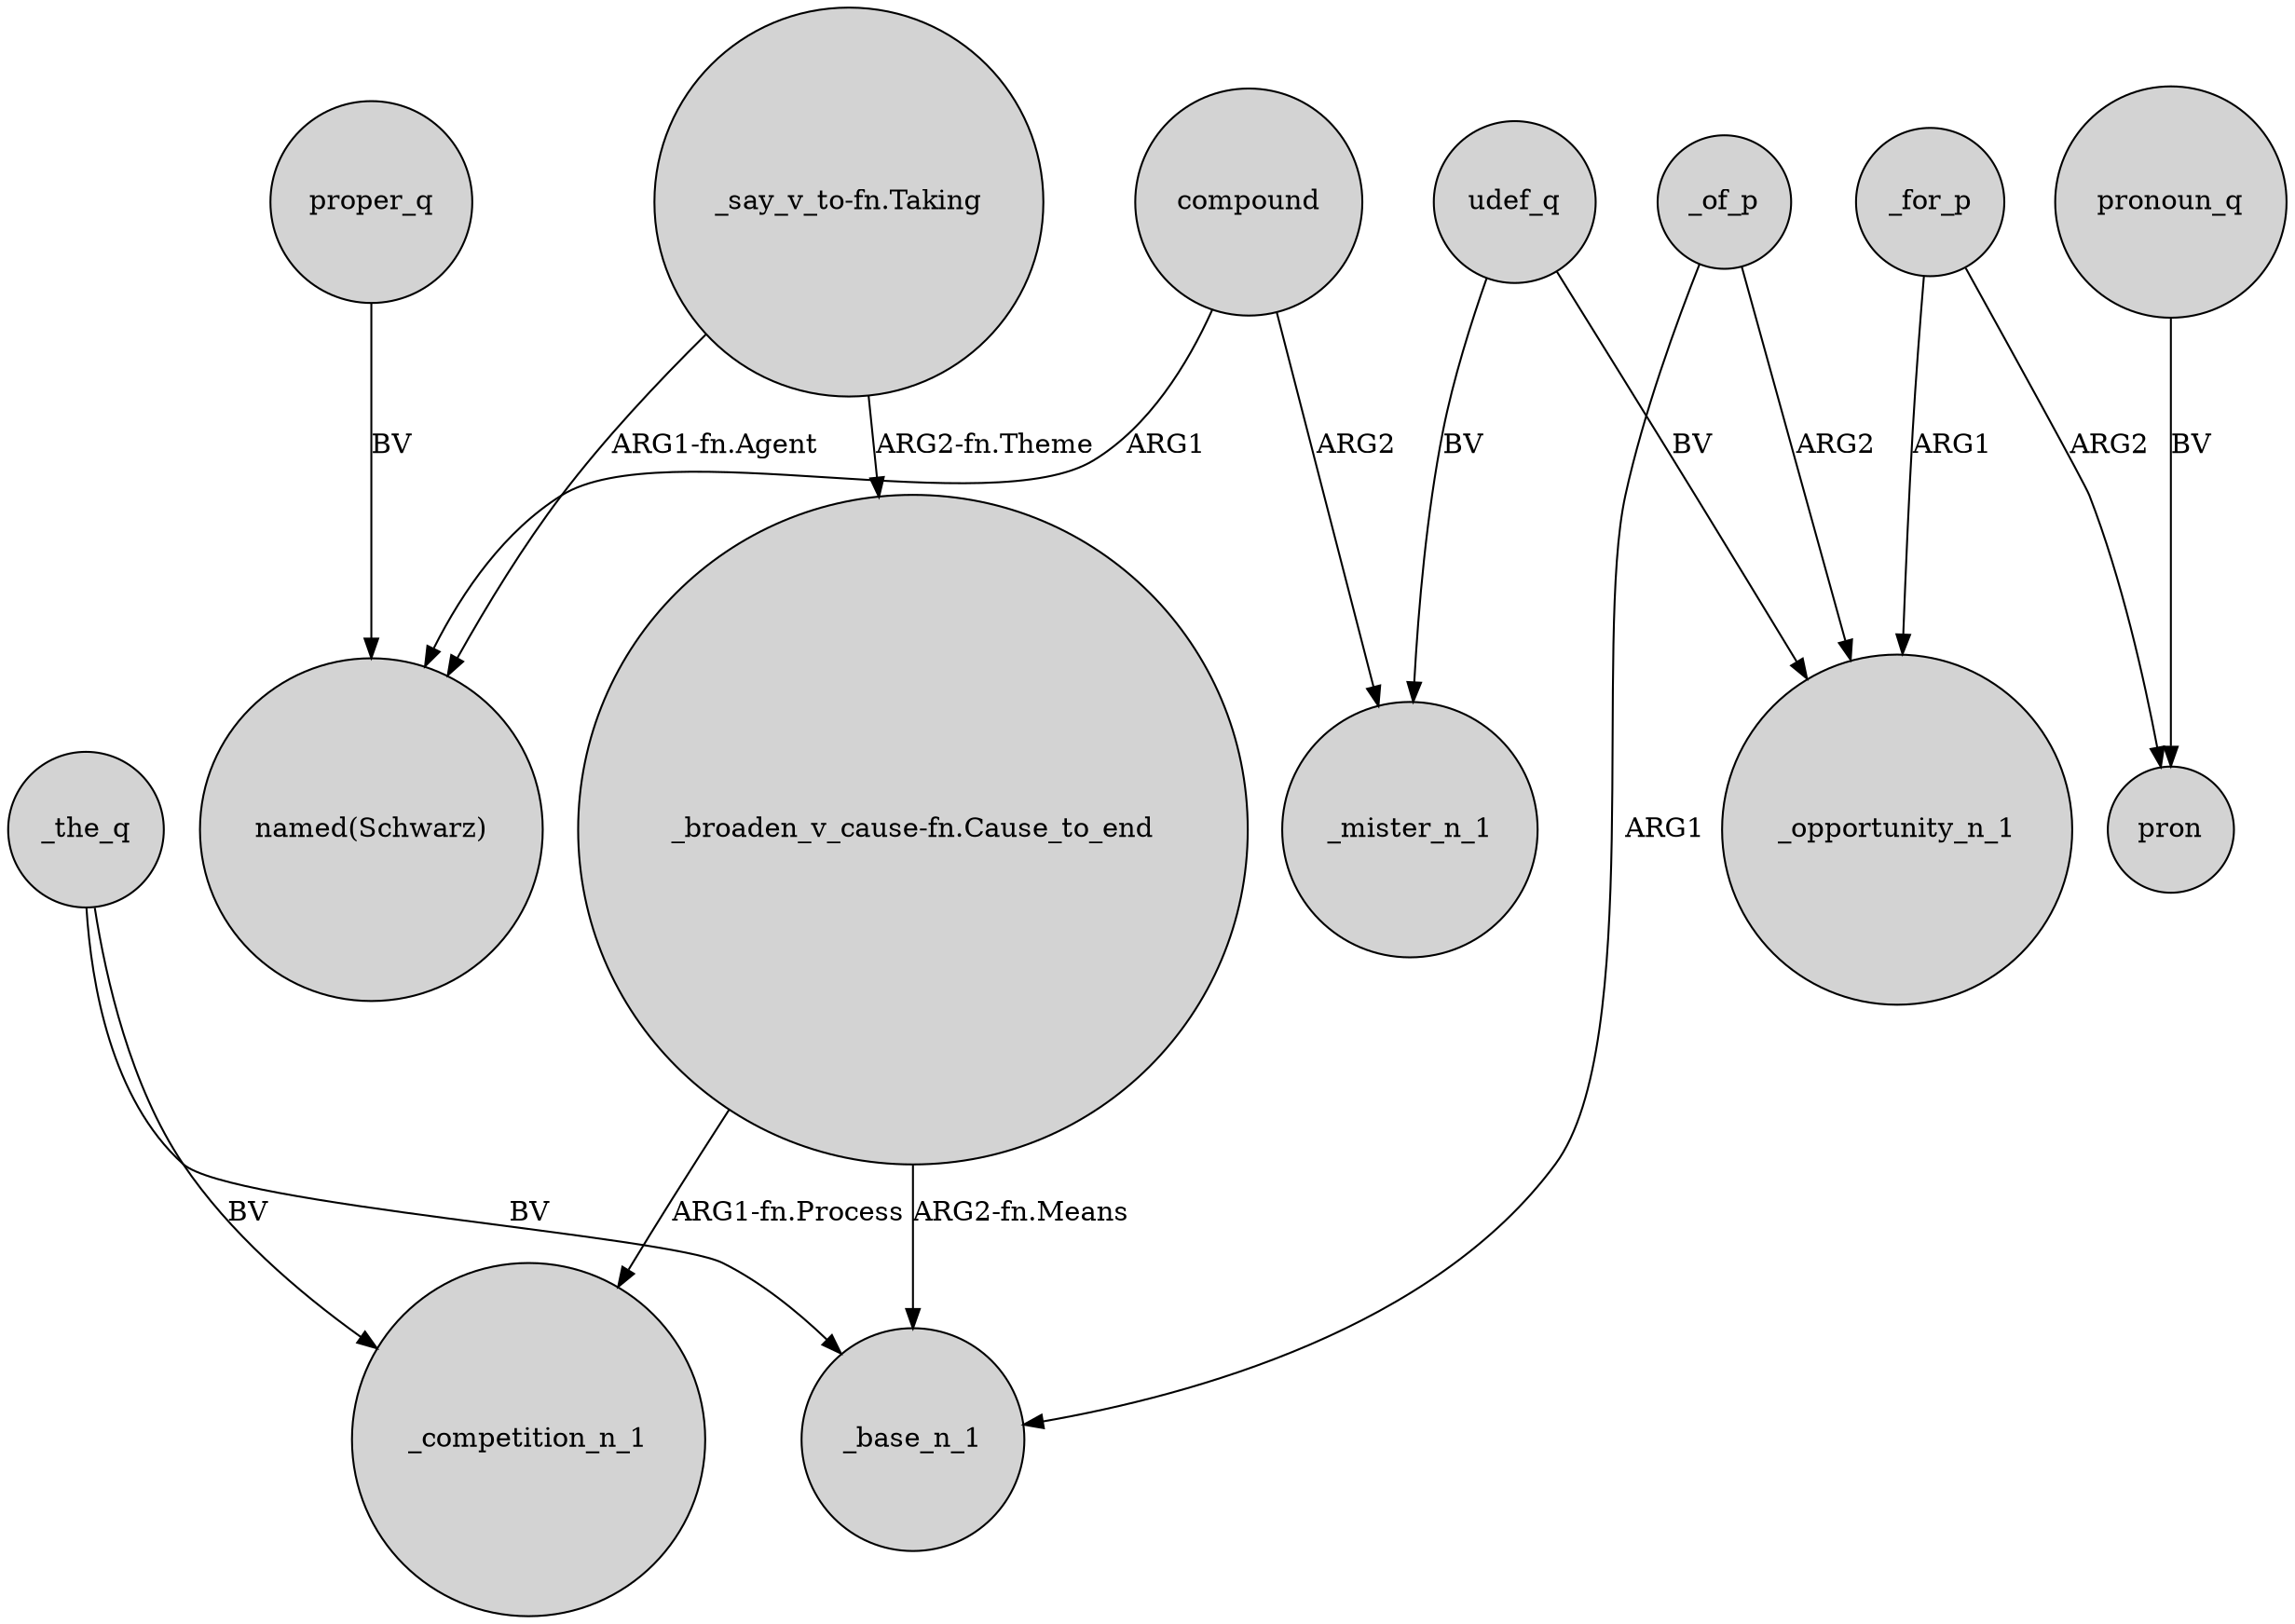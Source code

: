 digraph {
	node [shape=circle style=filled]
	"_say_v_to-fn.Taking" -> "named(Schwarz)" [label="ARG1-fn.Agent"]
	"_say_v_to-fn.Taking" -> "_broaden_v_cause-fn.Cause_to_end" [label="ARG2-fn.Theme"]
	_the_q -> _competition_n_1 [label=BV]
	_of_p -> _opportunity_n_1 [label=ARG2]
	compound -> _mister_n_1 [label=ARG2]
	_for_p -> pron [label=ARG2]
	udef_q -> _mister_n_1 [label=BV]
	proper_q -> "named(Schwarz)" [label=BV]
	udef_q -> _opportunity_n_1 [label=BV]
	_the_q -> _base_n_1 [label=BV]
	_of_p -> _base_n_1 [label=ARG1]
	"_broaden_v_cause-fn.Cause_to_end" -> _base_n_1 [label="ARG2-fn.Means"]
	pronoun_q -> pron [label=BV]
	"_broaden_v_cause-fn.Cause_to_end" -> _competition_n_1 [label="ARG1-fn.Process"]
	_for_p -> _opportunity_n_1 [label=ARG1]
	compound -> "named(Schwarz)" [label=ARG1]
}
